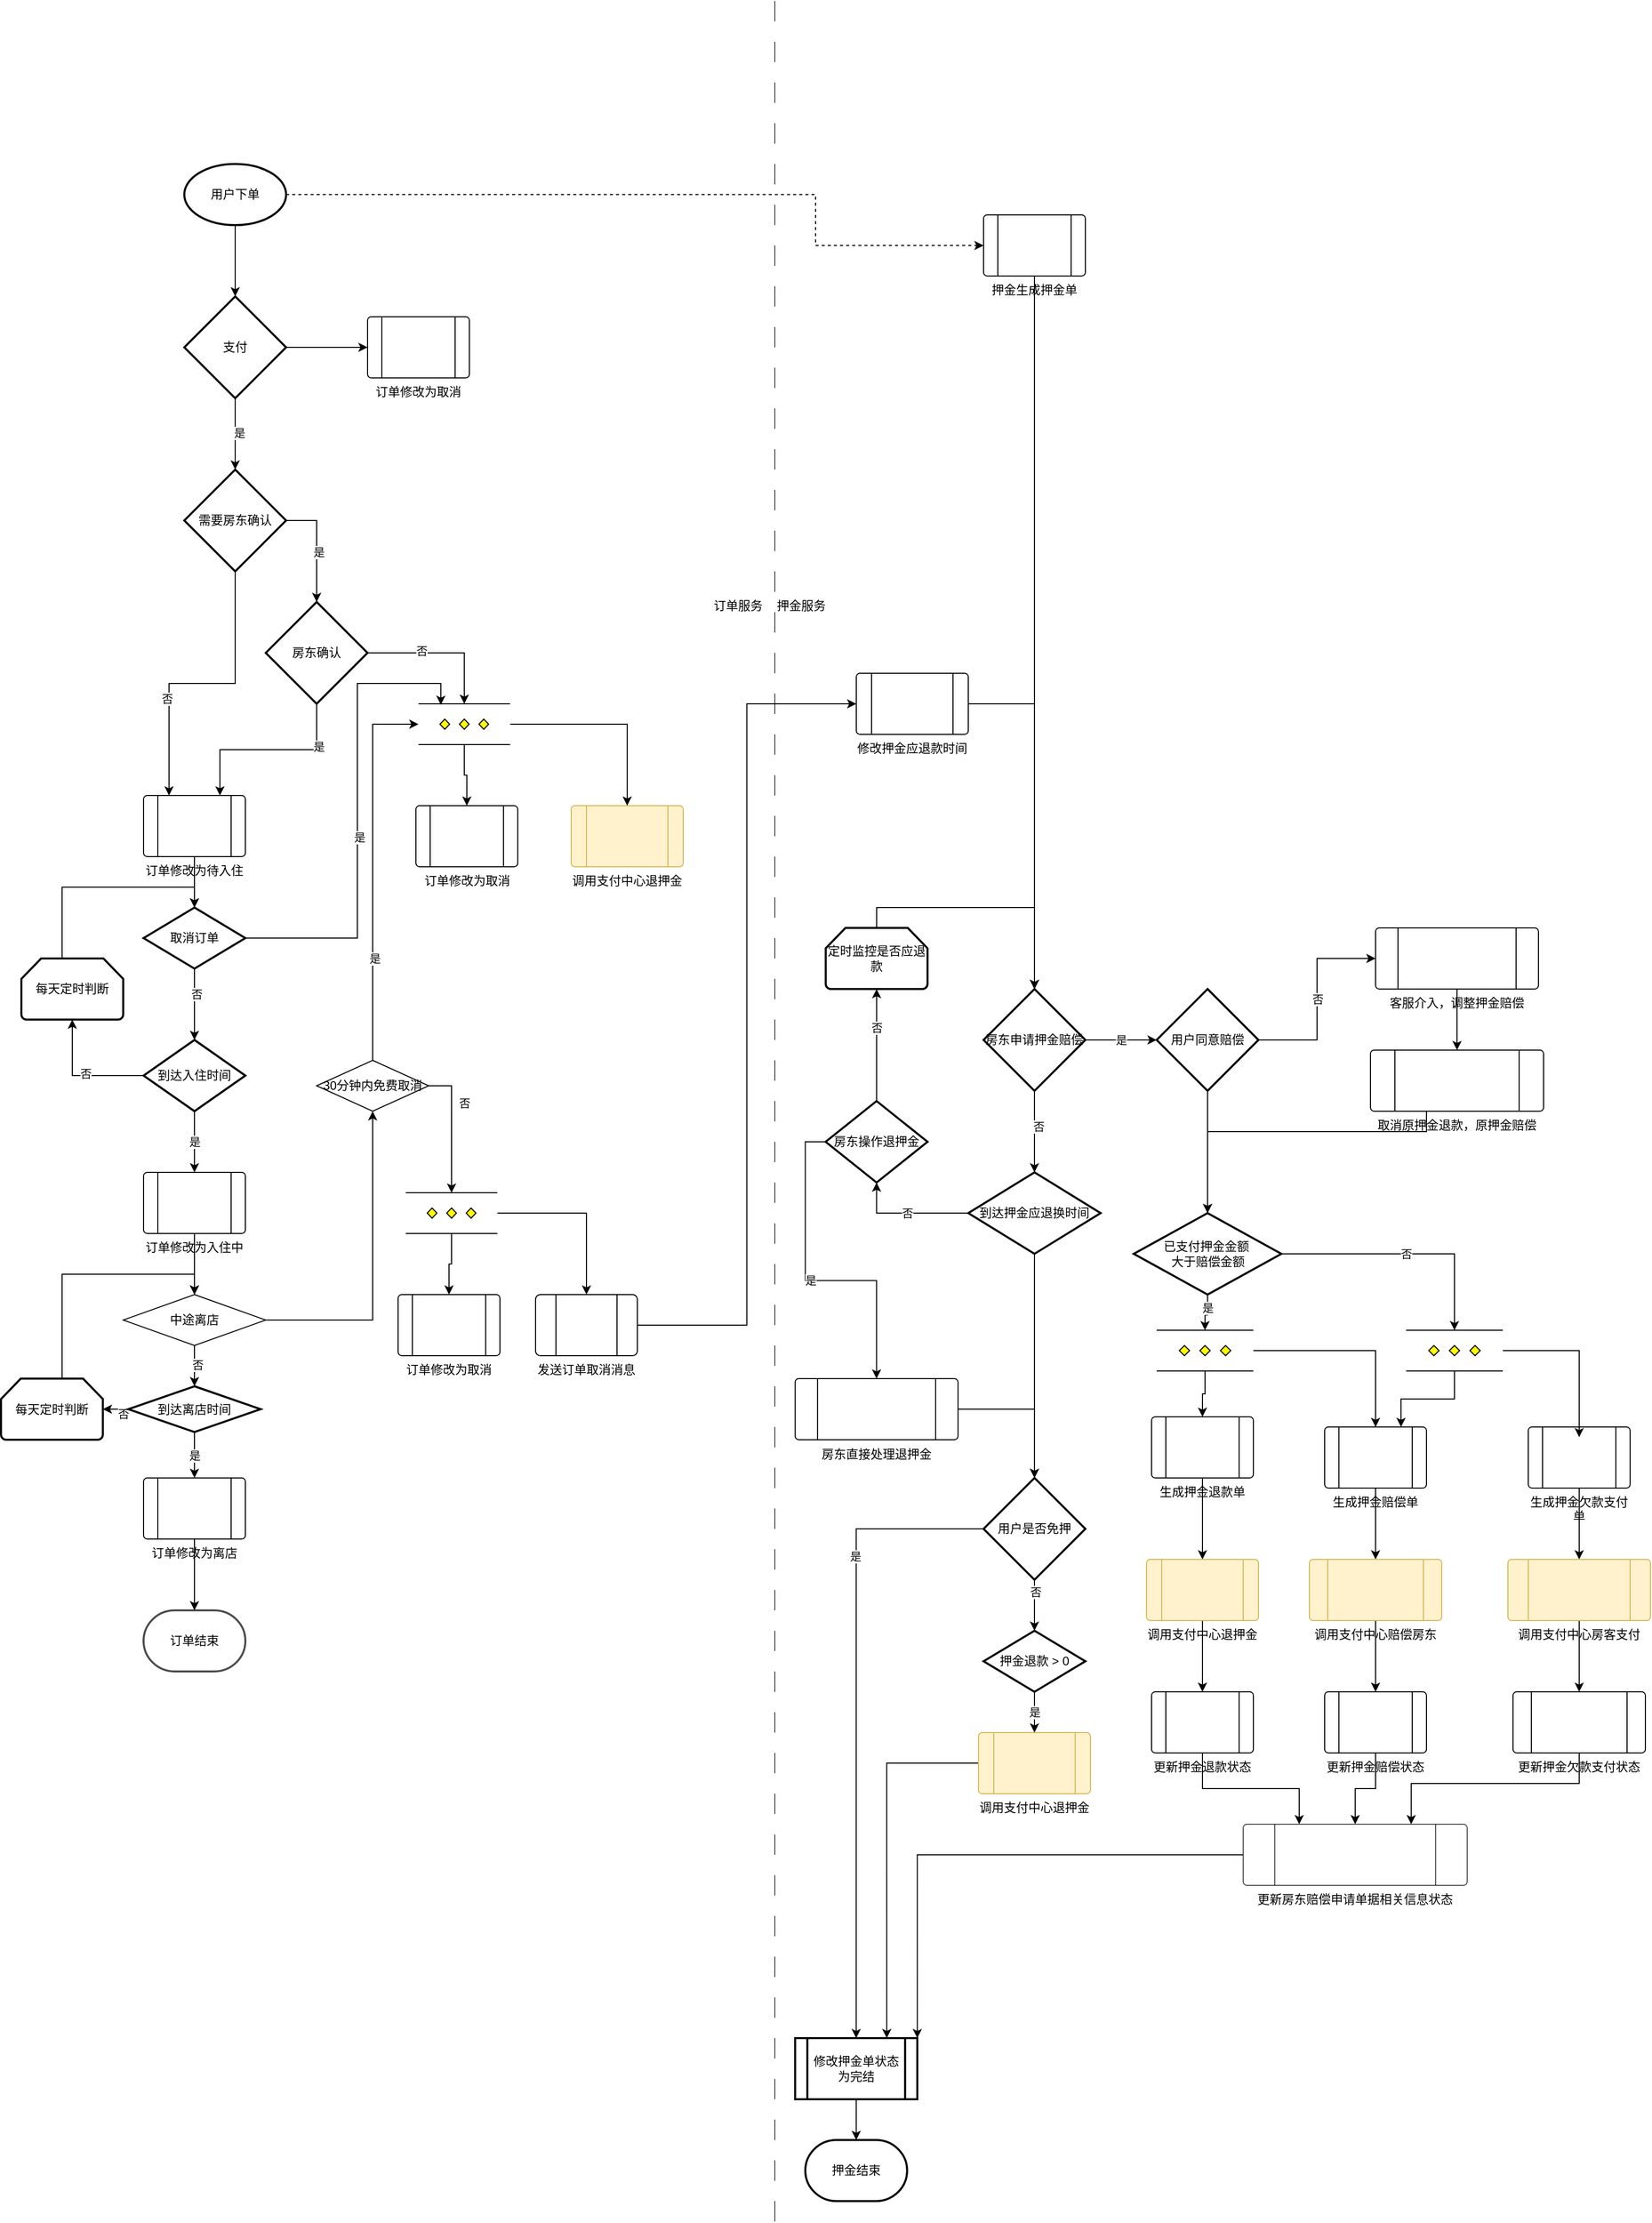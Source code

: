 <mxfile version="13.8.9-1" type="github">
  <diagram id="CqDLDWrJa-jndo9C78Bm" name="Page-1">
    <mxGraphModel dx="1577" dy="985" grid="1" gridSize="10" guides="1" tooltips="1" connect="1" arrows="1" fold="1" page="1" pageScale="1" pageWidth="4681" pageHeight="3300" math="0" shadow="0">
      <root>
        <mxCell id="0" />
        <mxCell id="1" parent="0" />
        <mxCell id="YZ6cj2licxc5QXh-B7IP-3" value="调用支付中心退押金" style="verticalLabelPosition=bottom;verticalAlign=top;html=1;shape=process;whiteSpace=wrap;rounded=1;size=0.14;arcSize=6;fillColor=#fff2cc;strokeColor=#d6b656;" parent="1" vertex="1">
          <mxGeometry x="1910" y="1260" width="110" height="60" as="geometry" />
        </mxCell>
        <mxCell id="YZ6cj2licxc5QXh-B7IP-10" style="edgeStyle=orthogonalEdgeStyle;rounded=0;orthogonalLoop=1;jettySize=auto;html=1;exitX=1;exitY=0.5;exitDx=0;exitDy=0;exitPerimeter=0;" parent="1" source="YZ6cj2licxc5QXh-B7IP-4" target="YZ6cj2licxc5QXh-B7IP-5" edge="1">
          <mxGeometry relative="1" as="geometry">
            <mxPoint x="1680" y="1040" as="targetPoint" />
            <Array as="points">
              <mxPoint x="1660" y="980" />
            </Array>
          </mxGeometry>
        </mxCell>
        <mxCell id="YZ6cj2licxc5QXh-B7IP-14" value="是" style="edgeLabel;html=1;align=center;verticalAlign=middle;resizable=0;points=[];" parent="YZ6cj2licxc5QXh-B7IP-10" vertex="1" connectable="0">
          <mxGeometry x="0.107" y="2" relative="1" as="geometry">
            <mxPoint as="offset" />
          </mxGeometry>
        </mxCell>
        <mxCell id="YZ6cj2licxc5QXh-B7IP-18" style="edgeStyle=orthogonalEdgeStyle;rounded=0;orthogonalLoop=1;jettySize=auto;html=1;entryX=0.25;entryY=0;entryDx=0;entryDy=0;" parent="1" source="YZ6cj2licxc5QXh-B7IP-4" target="YZ6cj2licxc5QXh-B7IP-26" edge="1">
          <mxGeometry relative="1" as="geometry">
            <mxPoint x="1500" y="1150" as="targetPoint" />
          </mxGeometry>
        </mxCell>
        <mxCell id="YZ6cj2licxc5QXh-B7IP-19" value="否" style="edgeLabel;html=1;align=center;verticalAlign=middle;resizable=0;points=[];" parent="YZ6cj2licxc5QXh-B7IP-18" vertex="1" connectable="0">
          <mxGeometry x="0.333" y="-2" relative="1" as="geometry">
            <mxPoint as="offset" />
          </mxGeometry>
        </mxCell>
        <mxCell id="YZ6cj2licxc5QXh-B7IP-4" value="需要房东确认" style="strokeWidth=2;html=1;shape=mxgraph.flowchart.decision;whiteSpace=wrap;" parent="1" vertex="1">
          <mxGeometry x="1530" y="930" width="100" height="100" as="geometry" />
        </mxCell>
        <mxCell id="YZ6cj2licxc5QXh-B7IP-30" style="edgeStyle=orthogonalEdgeStyle;rounded=0;orthogonalLoop=1;jettySize=auto;html=1;exitX=0.5;exitY=1;exitDx=0;exitDy=0;exitPerimeter=0;entryX=0.75;entryY=0;entryDx=0;entryDy=0;" parent="1" source="YZ6cj2licxc5QXh-B7IP-5" target="YZ6cj2licxc5QXh-B7IP-26" edge="1">
          <mxGeometry relative="1" as="geometry" />
        </mxCell>
        <mxCell id="YZ6cj2licxc5QXh-B7IP-31" value="是" style="edgeLabel;html=1;align=center;verticalAlign=middle;resizable=0;points=[];" parent="YZ6cj2licxc5QXh-B7IP-30" vertex="1" connectable="0">
          <mxGeometry x="-0.546" y="2" relative="1" as="geometry">
            <mxPoint as="offset" />
          </mxGeometry>
        </mxCell>
        <mxCell id="YZ6cj2licxc5QXh-B7IP-42" style="edgeStyle=orthogonalEdgeStyle;rounded=0;orthogonalLoop=1;jettySize=auto;html=1;entryX=0.5;entryY=0;entryDx=0;entryDy=0;entryPerimeter=0;" parent="1" source="YZ6cj2licxc5QXh-B7IP-5" target="YZ6cj2licxc5QXh-B7IP-34" edge="1">
          <mxGeometry relative="1" as="geometry" />
        </mxCell>
        <mxCell id="YZ6cj2licxc5QXh-B7IP-43" value="否" style="edgeLabel;html=1;align=center;verticalAlign=middle;resizable=0;points=[];" parent="YZ6cj2licxc5QXh-B7IP-42" vertex="1" connectable="0">
          <mxGeometry x="-0.272" y="2" relative="1" as="geometry">
            <mxPoint as="offset" />
          </mxGeometry>
        </mxCell>
        <mxCell id="YZ6cj2licxc5QXh-B7IP-5" value="房东确认" style="strokeWidth=2;html=1;shape=mxgraph.flowchart.decision;whiteSpace=wrap;" parent="1" vertex="1">
          <mxGeometry x="1610" y="1060" width="100" height="100" as="geometry" />
        </mxCell>
        <mxCell id="YZ6cj2licxc5QXh-B7IP-27" style="edgeStyle=orthogonalEdgeStyle;rounded=0;orthogonalLoop=1;jettySize=auto;html=1;exitX=0.5;exitY=1;exitDx=0;exitDy=0;exitPerimeter=0;entryX=0.5;entryY=0;entryDx=0;entryDy=0;entryPerimeter=0;" parent="1" source="YZ6cj2licxc5QXh-B7IP-6" target="YZ6cj2licxc5QXh-B7IP-25" edge="1">
          <mxGeometry relative="1" as="geometry" />
        </mxCell>
        <mxCell id="YZ6cj2licxc5QXh-B7IP-44" style="edgeStyle=orthogonalEdgeStyle;rounded=0;orthogonalLoop=1;jettySize=auto;html=1;entryX=0;entryY=0.5;entryDx=0;entryDy=0;dashed=1;" parent="1" source="YZ6cj2licxc5QXh-B7IP-6" target="YZ6cj2licxc5QXh-B7IP-7" edge="1">
          <mxGeometry relative="1" as="geometry">
            <Array as="points">
              <mxPoint x="2150" y="660" />
              <mxPoint x="2150" y="710" />
            </Array>
          </mxGeometry>
        </mxCell>
        <mxCell id="YZ6cj2licxc5QXh-B7IP-6" value="用户下单" style="strokeWidth=2;html=1;shape=mxgraph.flowchart.start_1;whiteSpace=wrap;" parent="1" vertex="1">
          <mxGeometry x="1530" y="630" width="100" height="60" as="geometry" />
        </mxCell>
        <mxCell id="YZ6cj2licxc5QXh-B7IP-106" style="edgeStyle=orthogonalEdgeStyle;rounded=0;orthogonalLoop=1;jettySize=auto;html=1;entryX=0.5;entryY=0;entryDx=0;entryDy=0;entryPerimeter=0;" parent="1" source="YZ6cj2licxc5QXh-B7IP-7" target="YZ6cj2licxc5QXh-B7IP-90" edge="1">
          <mxGeometry relative="1" as="geometry" />
        </mxCell>
        <mxCell id="YZ6cj2licxc5QXh-B7IP-7" value="押金生成押金单" style="verticalLabelPosition=bottom;verticalAlign=top;html=1;shape=process;whiteSpace=wrap;rounded=1;size=0.14;arcSize=6;" parent="1" vertex="1">
          <mxGeometry x="2315" y="680" width="100" height="60" as="geometry" />
        </mxCell>
        <mxCell id="YZ6cj2licxc5QXh-B7IP-12" value="订单修改为取消" style="verticalLabelPosition=bottom;verticalAlign=top;html=1;shape=process;whiteSpace=wrap;rounded=1;size=0.14;arcSize=6;" parent="1" vertex="1">
          <mxGeometry x="1757.5" y="1260" width="100" height="60" as="geometry" />
        </mxCell>
        <mxCell id="YZ6cj2licxc5QXh-B7IP-28" style="edgeStyle=orthogonalEdgeStyle;rounded=0;orthogonalLoop=1;jettySize=auto;html=1;exitX=0.5;exitY=1;exitDx=0;exitDy=0;exitPerimeter=0;entryX=0.5;entryY=0;entryDx=0;entryDy=0;entryPerimeter=0;" parent="1" source="YZ6cj2licxc5QXh-B7IP-25" target="YZ6cj2licxc5QXh-B7IP-4" edge="1">
          <mxGeometry relative="1" as="geometry" />
        </mxCell>
        <mxCell id="YZ6cj2licxc5QXh-B7IP-32" value="是" style="edgeLabel;html=1;align=center;verticalAlign=middle;resizable=0;points=[];" parent="YZ6cj2licxc5QXh-B7IP-28" vertex="1" connectable="0">
          <mxGeometry x="-0.029" y="4" relative="1" as="geometry">
            <mxPoint as="offset" />
          </mxGeometry>
        </mxCell>
        <mxCell id="YZ6cj2licxc5QXh-B7IP-41" style="edgeStyle=orthogonalEdgeStyle;rounded=0;orthogonalLoop=1;jettySize=auto;html=1;entryX=0;entryY=0.5;entryDx=0;entryDy=0;" parent="1" source="YZ6cj2licxc5QXh-B7IP-25" target="YZ6cj2licxc5QXh-B7IP-40" edge="1">
          <mxGeometry relative="1" as="geometry" />
        </mxCell>
        <mxCell id="YZ6cj2licxc5QXh-B7IP-25" value="支付" style="strokeWidth=2;html=1;shape=mxgraph.flowchart.decision;whiteSpace=wrap;" parent="1" vertex="1">
          <mxGeometry x="1530" y="760" width="100" height="100" as="geometry" />
        </mxCell>
        <mxCell id="YZ6cj2licxc5QXh-B7IP-66" style="edgeStyle=orthogonalEdgeStyle;rounded=0;orthogonalLoop=1;jettySize=auto;html=1;entryX=0.5;entryY=0;entryDx=0;entryDy=0;entryPerimeter=0;" parent="1" source="YZ6cj2licxc5QXh-B7IP-26" target="YZ6cj2licxc5QXh-B7IP-38" edge="1">
          <mxGeometry relative="1" as="geometry" />
        </mxCell>
        <mxCell id="YZ6cj2licxc5QXh-B7IP-26" value="订单修改为待入住" style="verticalLabelPosition=bottom;verticalAlign=top;html=1;shape=process;whiteSpace=wrap;rounded=1;size=0.14;arcSize=6;" parent="1" vertex="1">
          <mxGeometry x="1490" y="1250" width="100" height="60" as="geometry" />
        </mxCell>
        <mxCell id="YZ6cj2licxc5QXh-B7IP-46" style="edgeStyle=orthogonalEdgeStyle;rounded=0;orthogonalLoop=1;jettySize=auto;html=1;entryX=0.5;entryY=0;entryDx=0;entryDy=0;" parent="1" source="YZ6cj2licxc5QXh-B7IP-34" target="YZ6cj2licxc5QXh-B7IP-12" edge="1">
          <mxGeometry relative="1" as="geometry">
            <mxPoint x="1807.5" y="1250" as="targetPoint" />
          </mxGeometry>
        </mxCell>
        <mxCell id="YZ6cj2licxc5QXh-B7IP-47" style="edgeStyle=orthogonalEdgeStyle;rounded=0;orthogonalLoop=1;jettySize=auto;html=1;" parent="1" source="YZ6cj2licxc5QXh-B7IP-34" target="YZ6cj2licxc5QXh-B7IP-3" edge="1">
          <mxGeometry relative="1" as="geometry" />
        </mxCell>
        <mxCell id="YZ6cj2licxc5QXh-B7IP-34" value="" style="verticalLabelPosition=bottom;verticalAlign=top;html=1;shape=mxgraph.flowchart.parallel_mode;pointerEvents=1" parent="1" vertex="1">
          <mxGeometry x="1760" y="1160" width="90" height="40" as="geometry" />
        </mxCell>
        <mxCell id="YZ6cj2licxc5QXh-B7IP-67" style="edgeStyle=orthogonalEdgeStyle;rounded=0;orthogonalLoop=1;jettySize=auto;html=1;exitX=0.5;exitY=1;exitDx=0;exitDy=0;exitPerimeter=0;entryX=0.5;entryY=0;entryDx=0;entryDy=0;entryPerimeter=0;" parent="1" source="YZ6cj2licxc5QXh-B7IP-38" target="YZ6cj2licxc5QXh-B7IP-63" edge="1">
          <mxGeometry relative="1" as="geometry" />
        </mxCell>
        <mxCell id="YZ6cj2licxc5QXh-B7IP-68" value="否" style="edgeLabel;html=1;align=center;verticalAlign=middle;resizable=0;points=[];" parent="YZ6cj2licxc5QXh-B7IP-67" vertex="1" connectable="0">
          <mxGeometry x="-0.286" y="2" relative="1" as="geometry">
            <mxPoint as="offset" />
          </mxGeometry>
        </mxCell>
        <mxCell id="YZ6cj2licxc5QXh-B7IP-80" style="edgeStyle=orthogonalEdgeStyle;rounded=0;orthogonalLoop=1;jettySize=auto;html=1;exitX=1;exitY=0.5;exitDx=0;exitDy=0;exitPerimeter=0;entryX=0.244;entryY=0.025;entryDx=0;entryDy=0;entryPerimeter=0;" parent="1" source="YZ6cj2licxc5QXh-B7IP-38" target="YZ6cj2licxc5QXh-B7IP-34" edge="1">
          <mxGeometry relative="1" as="geometry">
            <Array as="points">
              <mxPoint x="1700" y="1390" />
              <mxPoint x="1700" y="1140" />
              <mxPoint x="1782" y="1140" />
            </Array>
          </mxGeometry>
        </mxCell>
        <mxCell id="YZ6cj2licxc5QXh-B7IP-81" value="是" style="edgeLabel;html=1;align=center;verticalAlign=middle;resizable=0;points=[];" parent="YZ6cj2licxc5QXh-B7IP-80" vertex="1" connectable="0">
          <mxGeometry x="-0.095" y="-2" relative="1" as="geometry">
            <mxPoint as="offset" />
          </mxGeometry>
        </mxCell>
        <mxCell id="YZ6cj2licxc5QXh-B7IP-38" value="取消订单" style="strokeWidth=2;html=1;shape=mxgraph.flowchart.decision;whiteSpace=wrap;" parent="1" vertex="1">
          <mxGeometry x="1490" y="1360" width="100" height="60" as="geometry" />
        </mxCell>
        <mxCell id="YZ6cj2licxc5QXh-B7IP-40" value="订单修改为取消" style="verticalLabelPosition=bottom;verticalAlign=top;html=1;shape=process;whiteSpace=wrap;rounded=1;size=0.14;arcSize=6;" parent="1" vertex="1">
          <mxGeometry x="1710" y="780" width="100" height="60" as="geometry" />
        </mxCell>
        <mxCell id="IQoeNceA4I0Qv3CxPhP2-16" style="edgeStyle=orthogonalEdgeStyle;rounded=0;orthogonalLoop=1;jettySize=auto;html=1;entryX=0.75;entryY=0;entryDx=0;entryDy=0;" parent="1" source="YZ6cj2licxc5QXh-B7IP-51" target="IQoeNceA4I0Qv3CxPhP2-12" edge="1">
          <mxGeometry relative="1" as="geometry" />
        </mxCell>
        <mxCell id="YZ6cj2licxc5QXh-B7IP-51" value="调用支付中心退押金" style="verticalLabelPosition=bottom;verticalAlign=top;html=1;shape=process;whiteSpace=wrap;rounded=1;size=0.14;arcSize=6;fillColor=#fff2cc;strokeColor=#d6b656;" parent="1" vertex="1">
          <mxGeometry x="2310" y="2170" width="110" height="60" as="geometry" />
        </mxCell>
        <mxCell id="YZ6cj2licxc5QXh-B7IP-52" value="订单修改为取消" style="verticalLabelPosition=bottom;verticalAlign=top;html=1;shape=process;whiteSpace=wrap;rounded=1;size=0.14;arcSize=6;" parent="1" vertex="1">
          <mxGeometry x="1740" y="1740" width="100" height="60" as="geometry" />
        </mxCell>
        <mxCell id="YZ6cj2licxc5QXh-B7IP-53" style="edgeStyle=orthogonalEdgeStyle;rounded=0;orthogonalLoop=1;jettySize=auto;html=1;entryX=0.5;entryY=0;entryDx=0;entryDy=0;" parent="1" source="YZ6cj2licxc5QXh-B7IP-55" target="YZ6cj2licxc5QXh-B7IP-52" edge="1">
          <mxGeometry relative="1" as="geometry">
            <mxPoint x="1795" y="1730" as="targetPoint" />
          </mxGeometry>
        </mxCell>
        <mxCell id="YZ6cj2licxc5QXh-B7IP-105" style="edgeStyle=orthogonalEdgeStyle;rounded=0;orthogonalLoop=1;jettySize=auto;html=1;" parent="1" source="YZ6cj2licxc5QXh-B7IP-55" target="YZ6cj2licxc5QXh-B7IP-56" edge="1">
          <mxGeometry relative="1" as="geometry" />
        </mxCell>
        <mxCell id="YZ6cj2licxc5QXh-B7IP-55" value="" style="verticalLabelPosition=bottom;verticalAlign=top;html=1;shape=mxgraph.flowchart.parallel_mode;pointerEvents=1" parent="1" vertex="1">
          <mxGeometry x="1747.5" y="1640" width="90" height="40" as="geometry" />
        </mxCell>
        <mxCell id="IQoeNceA4I0Qv3CxPhP2-4" style="edgeStyle=orthogonalEdgeStyle;rounded=0;orthogonalLoop=1;jettySize=auto;html=1;entryX=0;entryY=0.5;entryDx=0;entryDy=0;" parent="1" source="YZ6cj2licxc5QXh-B7IP-56" target="IQoeNceA4I0Qv3CxPhP2-2" edge="1">
          <mxGeometry relative="1" as="geometry" />
        </mxCell>
        <mxCell id="YZ6cj2licxc5QXh-B7IP-56" value="发送订单取消消息" style="verticalLabelPosition=bottom;verticalAlign=top;html=1;shape=process;whiteSpace=wrap;rounded=1;size=0.2;arcSize=8;" parent="1" vertex="1">
          <mxGeometry x="1875" y="1740" width="100" height="60" as="geometry" />
        </mxCell>
        <mxCell id="YZ6cj2licxc5QXh-B7IP-77" style="edgeStyle=orthogonalEdgeStyle;rounded=0;orthogonalLoop=1;jettySize=auto;html=1;entryX=0.5;entryY=0;entryDx=0;entryDy=0;" parent="1" source="YZ6cj2licxc5QXh-B7IP-58" target="YZ6cj2licxc5QXh-B7IP-62" edge="1">
          <mxGeometry relative="1" as="geometry" />
        </mxCell>
        <mxCell id="YZ6cj2licxc5QXh-B7IP-58" value="订单修改为入住中" style="verticalLabelPosition=bottom;verticalAlign=top;html=1;shape=process;whiteSpace=wrap;rounded=1;size=0.14;arcSize=6;" parent="1" vertex="1">
          <mxGeometry x="1490" y="1620" width="100" height="60" as="geometry" />
        </mxCell>
        <mxCell id="YZ6cj2licxc5QXh-B7IP-85" style="edgeStyle=orthogonalEdgeStyle;rounded=0;orthogonalLoop=1;jettySize=auto;html=1;entryX=0.5;entryY=0;entryDx=0;entryDy=0;entryPerimeter=0;" parent="1" source="YZ6cj2licxc5QXh-B7IP-62" target="YZ6cj2licxc5QXh-B7IP-79" edge="1">
          <mxGeometry relative="1" as="geometry" />
        </mxCell>
        <mxCell id="YZ6cj2licxc5QXh-B7IP-86" value="否" style="edgeLabel;html=1;align=center;verticalAlign=middle;resizable=0;points=[];" parent="YZ6cj2licxc5QXh-B7IP-85" vertex="1" connectable="0">
          <mxGeometry x="-0.067" y="3" relative="1" as="geometry">
            <mxPoint as="offset" />
          </mxGeometry>
        </mxCell>
        <mxCell id="Ndkv5XKB-rQeIS26Dphu-8" style="edgeStyle=orthogonalEdgeStyle;rounded=0;orthogonalLoop=1;jettySize=auto;html=1;entryX=0.5;entryY=1;entryDx=0;entryDy=0;" edge="1" parent="1" source="YZ6cj2licxc5QXh-B7IP-62" target="Ndkv5XKB-rQeIS26Dphu-1">
          <mxGeometry relative="1" as="geometry" />
        </mxCell>
        <mxCell id="YZ6cj2licxc5QXh-B7IP-62" value="中途离店" style="rhombus;whiteSpace=wrap;html=1;" parent="1" vertex="1">
          <mxGeometry x="1470" y="1740" width="140" height="50" as="geometry" />
        </mxCell>
        <mxCell id="YZ6cj2licxc5QXh-B7IP-69" value="是" style="edgeStyle=orthogonalEdgeStyle;rounded=0;orthogonalLoop=1;jettySize=auto;html=1;entryX=0.5;entryY=0;entryDx=0;entryDy=0;" parent="1" source="YZ6cj2licxc5QXh-B7IP-63" target="YZ6cj2licxc5QXh-B7IP-58" edge="1">
          <mxGeometry relative="1" as="geometry" />
        </mxCell>
        <mxCell id="YZ6cj2licxc5QXh-B7IP-73" style="edgeStyle=orthogonalEdgeStyle;rounded=0;orthogonalLoop=1;jettySize=auto;html=1;entryX=0.5;entryY=1;entryDx=0;entryDy=0;entryPerimeter=0;" parent="1" source="YZ6cj2licxc5QXh-B7IP-63" target="YZ6cj2licxc5QXh-B7IP-72" edge="1">
          <mxGeometry relative="1" as="geometry" />
        </mxCell>
        <mxCell id="YZ6cj2licxc5QXh-B7IP-115" value="否" style="edgeLabel;html=1;align=center;verticalAlign=middle;resizable=0;points=[];" parent="YZ6cj2licxc5QXh-B7IP-73" vertex="1" connectable="0">
          <mxGeometry x="-0.067" y="-2" relative="1" as="geometry">
            <mxPoint x="1" as="offset" />
          </mxGeometry>
        </mxCell>
        <mxCell id="YZ6cj2licxc5QXh-B7IP-63" value="到达入住时间" style="strokeWidth=2;html=1;shape=mxgraph.flowchart.decision;whiteSpace=wrap;" parent="1" vertex="1">
          <mxGeometry x="1490" y="1490" width="100" height="70" as="geometry" />
        </mxCell>
        <mxCell id="IQoeNceA4I0Qv3CxPhP2-74" style="edgeStyle=orthogonalEdgeStyle;rounded=0;orthogonalLoop=1;jettySize=auto;html=1;entryX=0.5;entryY=0;entryDx=0;entryDy=0;entryPerimeter=0;" parent="1" source="YZ6cj2licxc5QXh-B7IP-65" target="IQoeNceA4I0Qv3CxPhP2-75" edge="1">
          <mxGeometry relative="1" as="geometry">
            <mxPoint x="1540" y="2040" as="targetPoint" />
          </mxGeometry>
        </mxCell>
        <mxCell id="YZ6cj2licxc5QXh-B7IP-65" value="订单修改为离店" style="verticalLabelPosition=bottom;verticalAlign=top;html=1;shape=process;whiteSpace=wrap;rounded=1;size=0.14;arcSize=6;" parent="1" vertex="1">
          <mxGeometry x="1490" y="1920" width="100" height="60" as="geometry" />
        </mxCell>
        <mxCell id="YZ6cj2licxc5QXh-B7IP-74" style="edgeStyle=orthogonalEdgeStyle;rounded=0;orthogonalLoop=1;jettySize=auto;html=1;entryX=0.5;entryY=0;entryDx=0;entryDy=0;entryPerimeter=0;" parent="1" source="YZ6cj2licxc5QXh-B7IP-72" target="YZ6cj2licxc5QXh-B7IP-38" edge="1">
          <mxGeometry relative="1" as="geometry">
            <Array as="points">
              <mxPoint x="1410" y="1340" />
              <mxPoint x="1540" y="1340" />
            </Array>
          </mxGeometry>
        </mxCell>
        <mxCell id="YZ6cj2licxc5QXh-B7IP-72" value="每天定时判断" style="strokeWidth=2;html=1;shape=mxgraph.flowchart.loop_limit;whiteSpace=wrap;" parent="1" vertex="1">
          <mxGeometry x="1370" y="1410" width="100" height="60" as="geometry" />
        </mxCell>
        <mxCell id="YZ6cj2licxc5QXh-B7IP-83" style="edgeStyle=orthogonalEdgeStyle;rounded=0;orthogonalLoop=1;jettySize=auto;html=1;entryX=1;entryY=0.5;entryDx=0;entryDy=0;entryPerimeter=0;" parent="1" source="YZ6cj2licxc5QXh-B7IP-79" target="YZ6cj2licxc5QXh-B7IP-82" edge="1">
          <mxGeometry relative="1" as="geometry" />
        </mxCell>
        <mxCell id="YZ6cj2licxc5QXh-B7IP-88" value="否" style="edgeLabel;html=1;align=center;verticalAlign=middle;resizable=0;points=[];" parent="YZ6cj2licxc5QXh-B7IP-83" vertex="1" connectable="0">
          <mxGeometry x="0.28" y="4" relative="1" as="geometry">
            <mxPoint as="offset" />
          </mxGeometry>
        </mxCell>
        <mxCell id="YZ6cj2licxc5QXh-B7IP-87" value="是" style="edgeStyle=orthogonalEdgeStyle;rounded=0;orthogonalLoop=1;jettySize=auto;html=1;exitX=0.5;exitY=1;exitDx=0;exitDy=0;exitPerimeter=0;entryX=0.5;entryY=0;entryDx=0;entryDy=0;" parent="1" source="YZ6cj2licxc5QXh-B7IP-79" target="YZ6cj2licxc5QXh-B7IP-65" edge="1">
          <mxGeometry relative="1" as="geometry" />
        </mxCell>
        <mxCell id="YZ6cj2licxc5QXh-B7IP-79" value="到达离店时间" style="strokeWidth=2;html=1;shape=mxgraph.flowchart.decision;whiteSpace=wrap;" parent="1" vertex="1">
          <mxGeometry x="1475" y="1830" width="130" height="45" as="geometry" />
        </mxCell>
        <mxCell id="YZ6cj2licxc5QXh-B7IP-84" style="edgeStyle=orthogonalEdgeStyle;rounded=0;orthogonalLoop=1;jettySize=auto;html=1;entryX=0.5;entryY=0;entryDx=0;entryDy=0;" parent="1" source="YZ6cj2licxc5QXh-B7IP-82" target="YZ6cj2licxc5QXh-B7IP-62" edge="1">
          <mxGeometry relative="1" as="geometry">
            <mxPoint x="1390" y="1700" as="targetPoint" />
            <Array as="points">
              <mxPoint x="1410" y="1720" />
              <mxPoint x="1540" y="1720" />
            </Array>
          </mxGeometry>
        </mxCell>
        <mxCell id="YZ6cj2licxc5QXh-B7IP-82" value="每天定时判断" style="strokeWidth=2;html=1;shape=mxgraph.flowchart.loop_limit;whiteSpace=wrap;" parent="1" vertex="1">
          <mxGeometry x="1350" y="1822.5" width="100" height="60" as="geometry" />
        </mxCell>
        <mxCell id="YZ6cj2licxc5QXh-B7IP-116" style="edgeStyle=orthogonalEdgeStyle;rounded=0;orthogonalLoop=1;jettySize=auto;html=1;exitX=0.5;exitY=0;exitDx=0;exitDy=0;exitPerimeter=0;entryX=0.5;entryY=0;entryDx=0;entryDy=0;entryPerimeter=0;" parent="1" source="YZ6cj2licxc5QXh-B7IP-89" target="YZ6cj2licxc5QXh-B7IP-90" edge="1">
          <mxGeometry relative="1" as="geometry" />
        </mxCell>
        <mxCell id="YZ6cj2licxc5QXh-B7IP-89" value="定时监控是否应退款" style="strokeWidth=2;html=1;shape=mxgraph.flowchart.loop_limit;whiteSpace=wrap;" parent="1" vertex="1">
          <mxGeometry x="2159.97" y="1380" width="100" height="60" as="geometry" />
        </mxCell>
        <mxCell id="YZ6cj2licxc5QXh-B7IP-96" style="edgeStyle=orthogonalEdgeStyle;rounded=0;orthogonalLoop=1;jettySize=auto;html=1;entryX=0.5;entryY=0;entryDx=0;entryDy=0;entryPerimeter=0;" parent="1" source="YZ6cj2licxc5QXh-B7IP-90" target="YZ6cj2licxc5QXh-B7IP-92" edge="1">
          <mxGeometry relative="1" as="geometry" />
        </mxCell>
        <mxCell id="YZ6cj2licxc5QXh-B7IP-97" value="否" style="edgeLabel;html=1;align=center;verticalAlign=middle;resizable=0;points=[];" parent="YZ6cj2licxc5QXh-B7IP-96" vertex="1" connectable="0">
          <mxGeometry x="-0.125" y="4" relative="1" as="geometry">
            <mxPoint as="offset" />
          </mxGeometry>
        </mxCell>
        <mxCell id="YZ6cj2licxc5QXh-B7IP-98" value="是" style="edgeStyle=orthogonalEdgeStyle;rounded=0;orthogonalLoop=1;jettySize=auto;html=1;entryX=0;entryY=0.5;entryDx=0;entryDy=0;entryPerimeter=0;" parent="1" source="YZ6cj2licxc5QXh-B7IP-90" target="YZ6cj2licxc5QXh-B7IP-91" edge="1">
          <mxGeometry relative="1" as="geometry" />
        </mxCell>
        <mxCell id="YZ6cj2licxc5QXh-B7IP-90" value="房东申请押金赔偿" style="strokeWidth=2;html=1;shape=mxgraph.flowchart.decision;whiteSpace=wrap;" parent="1" vertex="1">
          <mxGeometry x="2315" y="1440" width="100" height="100" as="geometry" />
        </mxCell>
        <mxCell id="YZ6cj2licxc5QXh-B7IP-103" value="否" style="edgeStyle=orthogonalEdgeStyle;rounded=0;orthogonalLoop=1;jettySize=auto;html=1;entryX=0;entryY=0.5;entryDx=0;entryDy=0;" parent="1" source="YZ6cj2licxc5QXh-B7IP-91" target="IQoeNceA4I0Qv3CxPhP2-7" edge="1">
          <mxGeometry relative="1" as="geometry">
            <mxPoint x="2665.0" y="1490" as="targetPoint" />
          </mxGeometry>
        </mxCell>
        <mxCell id="IQoeNceA4I0Qv3CxPhP2-17" style="edgeStyle=orthogonalEdgeStyle;rounded=0;orthogonalLoop=1;jettySize=auto;html=1;entryX=0.5;entryY=0;entryDx=0;entryDy=0;entryPerimeter=0;" parent="1" source="YZ6cj2licxc5QXh-B7IP-91" target="IQoeNceA4I0Qv3CxPhP2-30" edge="1">
          <mxGeometry relative="1" as="geometry" />
        </mxCell>
        <mxCell id="YZ6cj2licxc5QXh-B7IP-91" value="用户同意赔偿" style="strokeWidth=2;html=1;shape=mxgraph.flowchart.decision;whiteSpace=wrap;" parent="1" vertex="1">
          <mxGeometry x="2485" y="1440" width="100" height="100" as="geometry" />
        </mxCell>
        <mxCell id="Ndkv5XKB-rQeIS26Dphu-16" style="edgeStyle=orthogonalEdgeStyle;rounded=0;orthogonalLoop=1;jettySize=auto;html=1;" edge="1" parent="1" source="YZ6cj2licxc5QXh-B7IP-92" target="YZ6cj2licxc5QXh-B7IP-111">
          <mxGeometry relative="1" as="geometry" />
        </mxCell>
        <mxCell id="Ndkv5XKB-rQeIS26Dphu-18" value="否" style="edgeStyle=orthogonalEdgeStyle;rounded=0;orthogonalLoop=1;jettySize=auto;html=1;entryX=0.5;entryY=1;entryDx=0;entryDy=0;entryPerimeter=0;" edge="1" parent="1" source="YZ6cj2licxc5QXh-B7IP-92" target="Ndkv5XKB-rQeIS26Dphu-11">
          <mxGeometry relative="1" as="geometry" />
        </mxCell>
        <mxCell id="YZ6cj2licxc5QXh-B7IP-92" value="到达押金应退换时间" style="strokeWidth=2;html=1;shape=mxgraph.flowchart.decision;whiteSpace=wrap;" parent="1" vertex="1">
          <mxGeometry x="2300" y="1620" width="130" height="80" as="geometry" />
        </mxCell>
        <mxCell id="YZ6cj2licxc5QXh-B7IP-108" value="押金结束" style="strokeWidth=2;html=1;shape=mxgraph.flowchart.terminator;whiteSpace=wrap;" parent="1" vertex="1">
          <mxGeometry x="2139.93" y="2570" width="100" height="60" as="geometry" />
        </mxCell>
        <mxCell id="YZ6cj2licxc5QXh-B7IP-112" style="edgeStyle=orthogonalEdgeStyle;rounded=0;orthogonalLoop=1;jettySize=auto;html=1;exitX=0.5;exitY=1;exitDx=0;exitDy=0;exitPerimeter=0;entryX=0.5;entryY=0;entryDx=0;entryDy=0;entryPerimeter=0;" parent="1" source="YZ6cj2licxc5QXh-B7IP-111" target="IQoeNceA4I0Qv3CxPhP2-8" edge="1">
          <mxGeometry relative="1" as="geometry" />
        </mxCell>
        <mxCell id="YZ6cj2licxc5QXh-B7IP-114" value="否" style="edgeLabel;html=1;align=center;verticalAlign=middle;resizable=0;points=[];" parent="YZ6cj2licxc5QXh-B7IP-112" vertex="1" connectable="0">
          <mxGeometry x="-0.528" y="1" relative="1" as="geometry">
            <mxPoint as="offset" />
          </mxGeometry>
        </mxCell>
        <mxCell id="IQoeNceA4I0Qv3CxPhP2-13" value="" style="edgeStyle=orthogonalEdgeStyle;rounded=0;orthogonalLoop=1;jettySize=auto;html=1;" parent="1" source="YZ6cj2licxc5QXh-B7IP-111" target="IQoeNceA4I0Qv3CxPhP2-12" edge="1">
          <mxGeometry relative="1" as="geometry" />
        </mxCell>
        <mxCell id="IQoeNceA4I0Qv3CxPhP2-14" value="是" style="edgeLabel;html=1;align=center;verticalAlign=middle;resizable=0;points=[];" parent="IQoeNceA4I0Qv3CxPhP2-13" vertex="1" connectable="0">
          <mxGeometry x="-0.515" y="-1" relative="1" as="geometry">
            <mxPoint as="offset" />
          </mxGeometry>
        </mxCell>
        <mxCell id="YZ6cj2licxc5QXh-B7IP-111" value="用户是否免押" style="strokeWidth=2;html=1;shape=mxgraph.flowchart.decision;whiteSpace=wrap;" parent="1" vertex="1">
          <mxGeometry x="2315" y="1920" width="100" height="100" as="geometry" />
        </mxCell>
        <mxCell id="IQoeNceA4I0Qv3CxPhP2-5" style="edgeStyle=orthogonalEdgeStyle;rounded=0;orthogonalLoop=1;jettySize=auto;html=1;entryX=0.5;entryY=0;entryDx=0;entryDy=0;entryPerimeter=0;" parent="1" source="IQoeNceA4I0Qv3CxPhP2-2" target="YZ6cj2licxc5QXh-B7IP-90" edge="1">
          <mxGeometry relative="1" as="geometry" />
        </mxCell>
        <mxCell id="IQoeNceA4I0Qv3CxPhP2-2" value="修改押金应退款时间" style="verticalLabelPosition=bottom;verticalAlign=top;html=1;shape=process;whiteSpace=wrap;rounded=1;size=0.14;arcSize=6;" parent="1" vertex="1">
          <mxGeometry x="2190" y="1130" width="110" height="60" as="geometry" />
        </mxCell>
        <mxCell id="IQoeNceA4I0Qv3CxPhP2-32" style="edgeStyle=orthogonalEdgeStyle;rounded=0;orthogonalLoop=1;jettySize=auto;html=1;entryX=0.5;entryY=0;entryDx=0;entryDy=0;entryPerimeter=0;" parent="1" source="IQoeNceA4I0Qv3CxPhP2-6" target="IQoeNceA4I0Qv3CxPhP2-30" edge="1">
          <mxGeometry relative="1" as="geometry">
            <Array as="points">
              <mxPoint x="2750" y="1580" />
              <mxPoint x="2535" y="1580" />
            </Array>
          </mxGeometry>
        </mxCell>
        <mxCell id="IQoeNceA4I0Qv3CxPhP2-6" value="取消原押金退款，原押金赔偿" style="verticalLabelPosition=bottom;verticalAlign=top;html=1;shape=process;whiteSpace=wrap;rounded=1;size=0.14;arcSize=6;" parent="1" vertex="1">
          <mxGeometry x="2695" y="1500" width="170" height="60" as="geometry" />
        </mxCell>
        <mxCell id="IQoeNceA4I0Qv3CxPhP2-31" style="edgeStyle=orthogonalEdgeStyle;rounded=0;orthogonalLoop=1;jettySize=auto;html=1;exitX=0.5;exitY=1;exitDx=0;exitDy=0;" parent="1" source="IQoeNceA4I0Qv3CxPhP2-7" target="IQoeNceA4I0Qv3CxPhP2-6" edge="1">
          <mxGeometry relative="1" as="geometry" />
        </mxCell>
        <mxCell id="IQoeNceA4I0Qv3CxPhP2-7" value="客服介入，调整押金赔偿" style="verticalLabelPosition=bottom;verticalAlign=top;html=1;shape=process;whiteSpace=wrap;rounded=1;size=0.14;arcSize=6;" parent="1" vertex="1">
          <mxGeometry x="2700" y="1380" width="160" height="60" as="geometry" />
        </mxCell>
        <mxCell id="IQoeNceA4I0Qv3CxPhP2-9" value="是" style="edgeStyle=orthogonalEdgeStyle;rounded=0;orthogonalLoop=1;jettySize=auto;html=1;exitX=0.5;exitY=1;exitDx=0;exitDy=0;exitPerimeter=0;entryX=0.5;entryY=0;entryDx=0;entryDy=0;" parent="1" source="IQoeNceA4I0Qv3CxPhP2-8" target="YZ6cj2licxc5QXh-B7IP-51" edge="1">
          <mxGeometry relative="1" as="geometry" />
        </mxCell>
        <mxCell id="IQoeNceA4I0Qv3CxPhP2-8" value="押金退款 &amp;gt; 0" style="strokeWidth=2;html=1;shape=mxgraph.flowchart.decision;whiteSpace=wrap;" parent="1" vertex="1">
          <mxGeometry x="2315" y="2070" width="100" height="60" as="geometry" />
        </mxCell>
        <mxCell id="IQoeNceA4I0Qv3CxPhP2-41" style="edgeStyle=orthogonalEdgeStyle;rounded=0;orthogonalLoop=1;jettySize=auto;html=1;entryX=0.5;entryY=0;entryDx=0;entryDy=0;" parent="1" source="IQoeNceA4I0Qv3CxPhP2-10" target="IQoeNceA4I0Qv3CxPhP2-34" edge="1">
          <mxGeometry relative="1" as="geometry" />
        </mxCell>
        <mxCell id="IQoeNceA4I0Qv3CxPhP2-42" style="edgeStyle=orthogonalEdgeStyle;rounded=0;orthogonalLoop=1;jettySize=auto;html=1;entryX=0.5;entryY=0;entryDx=0;entryDy=0;" parent="1" source="IQoeNceA4I0Qv3CxPhP2-10" target="IQoeNceA4I0Qv3CxPhP2-33" edge="1">
          <mxGeometry relative="1" as="geometry" />
        </mxCell>
        <mxCell id="IQoeNceA4I0Qv3CxPhP2-10" value="" style="verticalLabelPosition=bottom;verticalAlign=top;html=1;shape=mxgraph.flowchart.parallel_mode;pointerEvents=1" parent="1" vertex="1">
          <mxGeometry x="2485" y="1775" width="95" height="40" as="geometry" />
        </mxCell>
        <mxCell id="IQoeNceA4I0Qv3CxPhP2-15" style="edgeStyle=orthogonalEdgeStyle;rounded=0;orthogonalLoop=1;jettySize=auto;html=1;exitX=0.5;exitY=1;exitDx=0;exitDy=0;" parent="1" source="IQoeNceA4I0Qv3CxPhP2-12" target="YZ6cj2licxc5QXh-B7IP-108" edge="1">
          <mxGeometry relative="1" as="geometry" />
        </mxCell>
        <mxCell id="IQoeNceA4I0Qv3CxPhP2-12" value="修改押金单状态为完结" style="shape=process;whiteSpace=wrap;html=1;backgroundOutline=1;strokeWidth=2;" parent="1" vertex="1">
          <mxGeometry x="2129.93" y="2470" width="120" height="60" as="geometry" />
        </mxCell>
        <mxCell id="IQoeNceA4I0Qv3CxPhP2-38" style="edgeStyle=orthogonalEdgeStyle;rounded=0;orthogonalLoop=1;jettySize=auto;html=1;entryX=0.5;entryY=0;entryDx=0;entryDy=0;entryPerimeter=0;" parent="1" source="IQoeNceA4I0Qv3CxPhP2-30" target="IQoeNceA4I0Qv3CxPhP2-10" edge="1">
          <mxGeometry relative="1" as="geometry" />
        </mxCell>
        <mxCell id="IQoeNceA4I0Qv3CxPhP2-39" value="是" style="edgeLabel;html=1;align=center;verticalAlign=middle;resizable=0;points=[];" parent="IQoeNceA4I0Qv3CxPhP2-38" vertex="1" connectable="0">
          <mxGeometry x="-0.327" relative="1" as="geometry">
            <mxPoint as="offset" />
          </mxGeometry>
        </mxCell>
        <mxCell id="IQoeNceA4I0Qv3CxPhP2-44" value="否" style="edgeStyle=orthogonalEdgeStyle;rounded=0;orthogonalLoop=1;jettySize=auto;html=1;entryX=0.5;entryY=0;entryDx=0;entryDy=0;entryPerimeter=0;" parent="1" source="IQoeNceA4I0Qv3CxPhP2-30" target="IQoeNceA4I0Qv3CxPhP2-43" edge="1">
          <mxGeometry relative="1" as="geometry" />
        </mxCell>
        <mxCell id="IQoeNceA4I0Qv3CxPhP2-30" value="已支付押金金额&amp;nbsp; &lt;br&gt;大于赔偿金额" style="strokeWidth=2;html=1;shape=mxgraph.flowchart.decision;whiteSpace=wrap;" parent="1" vertex="1">
          <mxGeometry x="2462.5" y="1660" width="145" height="80" as="geometry" />
        </mxCell>
        <mxCell id="IQoeNceA4I0Qv3CxPhP2-64" style="edgeStyle=orthogonalEdgeStyle;rounded=0;orthogonalLoop=1;jettySize=auto;html=1;entryX=0.5;entryY=0;entryDx=0;entryDy=0;" parent="1" source="IQoeNceA4I0Qv3CxPhP2-33" target="IQoeNceA4I0Qv3CxPhP2-49" edge="1">
          <mxGeometry relative="1" as="geometry" />
        </mxCell>
        <mxCell id="IQoeNceA4I0Qv3CxPhP2-33" value="生成押金赔偿单" style="verticalLabelPosition=bottom;verticalAlign=top;html=1;shape=process;whiteSpace=wrap;rounded=1;size=0.14;arcSize=6;" parent="1" vertex="1">
          <mxGeometry x="2650" y="1870" width="100" height="60" as="geometry" />
        </mxCell>
        <mxCell id="IQoeNceA4I0Qv3CxPhP2-48" style="edgeStyle=orthogonalEdgeStyle;rounded=0;orthogonalLoop=1;jettySize=auto;html=1;" parent="1" source="IQoeNceA4I0Qv3CxPhP2-34" target="IQoeNceA4I0Qv3CxPhP2-47" edge="1">
          <mxGeometry relative="1" as="geometry" />
        </mxCell>
        <mxCell id="IQoeNceA4I0Qv3CxPhP2-34" value="生成押金退款单" style="verticalLabelPosition=bottom;verticalAlign=top;html=1;shape=process;whiteSpace=wrap;rounded=1;size=0.14;arcSize=6;" parent="1" vertex="1">
          <mxGeometry x="2480" y="1860" width="100" height="60" as="geometry" />
        </mxCell>
        <mxCell id="IQoeNceA4I0Qv3CxPhP2-65" style="edgeStyle=orthogonalEdgeStyle;rounded=0;orthogonalLoop=1;jettySize=auto;html=1;" parent="1" source="IQoeNceA4I0Qv3CxPhP2-35" target="IQoeNceA4I0Qv3CxPhP2-50" edge="1">
          <mxGeometry relative="1" as="geometry" />
        </mxCell>
        <mxCell id="IQoeNceA4I0Qv3CxPhP2-35" value="生成押金欠款支付单" style="verticalLabelPosition=bottom;verticalAlign=top;html=1;shape=process;whiteSpace=wrap;rounded=1;size=0.14;arcSize=6;" parent="1" vertex="1">
          <mxGeometry x="2850" y="1870" width="100" height="60" as="geometry" />
        </mxCell>
        <mxCell id="IQoeNceA4I0Qv3CxPhP2-45" style="edgeStyle=orthogonalEdgeStyle;rounded=0;orthogonalLoop=1;jettySize=auto;html=1;exitX=0.5;exitY=1;exitDx=0;exitDy=0;exitPerimeter=0;entryX=0.75;entryY=0;entryDx=0;entryDy=0;" parent="1" source="IQoeNceA4I0Qv3CxPhP2-43" target="IQoeNceA4I0Qv3CxPhP2-33" edge="1">
          <mxGeometry relative="1" as="geometry" />
        </mxCell>
        <mxCell id="IQoeNceA4I0Qv3CxPhP2-46" style="edgeStyle=orthogonalEdgeStyle;rounded=0;orthogonalLoop=1;jettySize=auto;html=1;entryX=0.5;entryY=0.167;entryDx=0;entryDy=0;entryPerimeter=0;" parent="1" source="IQoeNceA4I0Qv3CxPhP2-43" target="IQoeNceA4I0Qv3CxPhP2-35" edge="1">
          <mxGeometry relative="1" as="geometry" />
        </mxCell>
        <mxCell id="IQoeNceA4I0Qv3CxPhP2-43" value="" style="verticalLabelPosition=bottom;verticalAlign=top;html=1;shape=mxgraph.flowchart.parallel_mode;pointerEvents=1" parent="1" vertex="1">
          <mxGeometry x="2730" y="1775" width="95" height="40" as="geometry" />
        </mxCell>
        <mxCell id="IQoeNceA4I0Qv3CxPhP2-62" style="edgeStyle=orthogonalEdgeStyle;rounded=0;orthogonalLoop=1;jettySize=auto;html=1;entryX=0.5;entryY=0;entryDx=0;entryDy=0;" parent="1" source="IQoeNceA4I0Qv3CxPhP2-47" target="IQoeNceA4I0Qv3CxPhP2-59" edge="1">
          <mxGeometry relative="1" as="geometry" />
        </mxCell>
        <mxCell id="IQoeNceA4I0Qv3CxPhP2-47" value="调用支付中心退押金" style="verticalLabelPosition=bottom;verticalAlign=top;html=1;shape=process;whiteSpace=wrap;rounded=1;size=0.14;arcSize=6;fillColor=#fff2cc;strokeColor=#d6b656;" parent="1" vertex="1">
          <mxGeometry x="2475" y="2000" width="110" height="60" as="geometry" />
        </mxCell>
        <mxCell id="IQoeNceA4I0Qv3CxPhP2-63" value="" style="edgeStyle=orthogonalEdgeStyle;rounded=0;orthogonalLoop=1;jettySize=auto;html=1;" parent="1" source="IQoeNceA4I0Qv3CxPhP2-49" target="IQoeNceA4I0Qv3CxPhP2-60" edge="1">
          <mxGeometry relative="1" as="geometry" />
        </mxCell>
        <mxCell id="IQoeNceA4I0Qv3CxPhP2-49" value="调用支付中心赔偿房东" style="verticalLabelPosition=bottom;verticalAlign=top;html=1;shape=process;whiteSpace=wrap;rounded=1;size=0.14;arcSize=6;fillColor=#fff2cc;strokeColor=#d6b656;" parent="1" vertex="1">
          <mxGeometry x="2635" y="2000" width="130" height="60" as="geometry" />
        </mxCell>
        <mxCell id="IQoeNceA4I0Qv3CxPhP2-66" style="edgeStyle=orthogonalEdgeStyle;rounded=0;orthogonalLoop=1;jettySize=auto;html=1;" parent="1" source="IQoeNceA4I0Qv3CxPhP2-50" target="IQoeNceA4I0Qv3CxPhP2-61" edge="1">
          <mxGeometry relative="1" as="geometry" />
        </mxCell>
        <mxCell id="IQoeNceA4I0Qv3CxPhP2-50" value="调用支付中心房客支付" style="verticalLabelPosition=bottom;verticalAlign=top;html=1;shape=process;whiteSpace=wrap;rounded=1;size=0.14;arcSize=6;fillColor=#fff2cc;strokeColor=#d6b656;" parent="1" vertex="1">
          <mxGeometry x="2830" y="2000" width="140" height="60" as="geometry" />
        </mxCell>
        <mxCell id="IQoeNceA4I0Qv3CxPhP2-72" style="edgeStyle=orthogonalEdgeStyle;rounded=0;orthogonalLoop=1;jettySize=auto;html=1;entryX=1;entryY=0;entryDx=0;entryDy=0;" parent="1" source="IQoeNceA4I0Qv3CxPhP2-51" target="IQoeNceA4I0Qv3CxPhP2-12" edge="1">
          <mxGeometry relative="1" as="geometry" />
        </mxCell>
        <mxCell id="IQoeNceA4I0Qv3CxPhP2-51" value="更新房东赔偿申请单据相关信息状态" style="verticalLabelPosition=bottom;verticalAlign=top;html=1;shape=process;whiteSpace=wrap;rounded=1;size=0.14;arcSize=6;opacity=70;" parent="1" vertex="1">
          <mxGeometry x="2570" y="2260" width="220" height="60" as="geometry" />
        </mxCell>
        <mxCell id="IQoeNceA4I0Qv3CxPhP2-70" style="edgeStyle=orthogonalEdgeStyle;rounded=0;orthogonalLoop=1;jettySize=auto;html=1;entryX=0.25;entryY=0;entryDx=0;entryDy=0;" parent="1" source="IQoeNceA4I0Qv3CxPhP2-59" target="IQoeNceA4I0Qv3CxPhP2-51" edge="1">
          <mxGeometry relative="1" as="geometry" />
        </mxCell>
        <mxCell id="IQoeNceA4I0Qv3CxPhP2-59" value="更新押金退款状态" style="verticalLabelPosition=bottom;verticalAlign=top;html=1;shape=process;whiteSpace=wrap;rounded=1;size=0.14;arcSize=6;" parent="1" vertex="1">
          <mxGeometry x="2480" y="2130" width="100" height="60" as="geometry" />
        </mxCell>
        <mxCell id="IQoeNceA4I0Qv3CxPhP2-68" style="edgeStyle=orthogonalEdgeStyle;rounded=0;orthogonalLoop=1;jettySize=auto;html=1;" parent="1" source="IQoeNceA4I0Qv3CxPhP2-60" target="IQoeNceA4I0Qv3CxPhP2-51" edge="1">
          <mxGeometry relative="1" as="geometry" />
        </mxCell>
        <mxCell id="IQoeNceA4I0Qv3CxPhP2-60" value="更新押金赔偿状态" style="verticalLabelPosition=bottom;verticalAlign=top;html=1;shape=process;whiteSpace=wrap;rounded=1;size=0.14;arcSize=6;" parent="1" vertex="1">
          <mxGeometry x="2650" y="2130" width="100" height="60" as="geometry" />
        </mxCell>
        <mxCell id="IQoeNceA4I0Qv3CxPhP2-71" style="edgeStyle=orthogonalEdgeStyle;rounded=0;orthogonalLoop=1;jettySize=auto;html=1;entryX=0.75;entryY=0;entryDx=0;entryDy=0;" parent="1" source="IQoeNceA4I0Qv3CxPhP2-61" target="IQoeNceA4I0Qv3CxPhP2-51" edge="1">
          <mxGeometry relative="1" as="geometry">
            <Array as="points">
              <mxPoint x="2900" y="2220" />
              <mxPoint x="2735" y="2220" />
            </Array>
          </mxGeometry>
        </mxCell>
        <mxCell id="IQoeNceA4I0Qv3CxPhP2-61" value="更新押金欠款支付状态" style="verticalLabelPosition=bottom;verticalAlign=top;html=1;shape=process;whiteSpace=wrap;rounded=1;size=0.14;arcSize=6;" parent="1" vertex="1">
          <mxGeometry x="2835" y="2130" width="130" height="60" as="geometry" />
        </mxCell>
        <mxCell id="IQoeNceA4I0Qv3CxPhP2-75" value="订单结束" style="strokeWidth=2;html=1;shape=mxgraph.flowchart.terminator;whiteSpace=wrap;opacity=70;" parent="1" vertex="1">
          <mxGeometry x="1490" y="2050" width="100" height="60" as="geometry" />
        </mxCell>
        <mxCell id="IQoeNceA4I0Qv3CxPhP2-76" value="" style="line;strokeWidth=1;direction=south;html=1;dashed=1;dashPattern=20 20;opacity=70;" parent="1" vertex="1">
          <mxGeometry x="2100" y="470" width="20" height="2180" as="geometry" />
        </mxCell>
        <mxCell id="IQoeNceA4I0Qv3CxPhP2-77" value="订单服务" style="text;align=right;opacity=70;" parent="1" vertex="1">
          <mxGeometry x="2040" y="1050" width="60" height="20" as="geometry" />
        </mxCell>
        <mxCell id="IQoeNceA4I0Qv3CxPhP2-78" value="押金服务" style="text;align=left;opacity=70;" parent="1" vertex="1">
          <mxGeometry x="2110" y="1050" width="60" height="20" as="geometry" />
        </mxCell>
        <mxCell id="Ndkv5XKB-rQeIS26Dphu-3" style="edgeStyle=orthogonalEdgeStyle;rounded=0;orthogonalLoop=1;jettySize=auto;html=1;entryX=0.5;entryY=0;entryDx=0;entryDy=0;entryPerimeter=0;exitX=1;exitY=0.5;exitDx=0;exitDy=0;" edge="1" parent="1" source="Ndkv5XKB-rQeIS26Dphu-1" target="YZ6cj2licxc5QXh-B7IP-55">
          <mxGeometry relative="1" as="geometry" />
        </mxCell>
        <mxCell id="Ndkv5XKB-rQeIS26Dphu-4" value="否" style="edgeLabel;html=1;align=center;verticalAlign=middle;resizable=0;points=[];" vertex="1" connectable="0" parent="Ndkv5XKB-rQeIS26Dphu-3">
          <mxGeometry x="-0.388" y="12" relative="1" as="geometry">
            <mxPoint as="offset" />
          </mxGeometry>
        </mxCell>
        <mxCell id="Ndkv5XKB-rQeIS26Dphu-7" style="edgeStyle=orthogonalEdgeStyle;rounded=0;orthogonalLoop=1;jettySize=auto;html=1;entryX=0;entryY=0.5;entryDx=0;entryDy=0;entryPerimeter=0;" edge="1" parent="1" source="Ndkv5XKB-rQeIS26Dphu-1" target="YZ6cj2licxc5QXh-B7IP-34">
          <mxGeometry relative="1" as="geometry" />
        </mxCell>
        <mxCell id="Ndkv5XKB-rQeIS26Dphu-9" value="是" style="edgeLabel;html=1;align=center;verticalAlign=middle;resizable=0;points=[];" vertex="1" connectable="0" parent="Ndkv5XKB-rQeIS26Dphu-7">
          <mxGeometry x="-0.467" y="-2" relative="1" as="geometry">
            <mxPoint as="offset" />
          </mxGeometry>
        </mxCell>
        <mxCell id="Ndkv5XKB-rQeIS26Dphu-1" value="30分钟内免费取消" style="rhombus;whiteSpace=wrap;html=1;" vertex="1" parent="1">
          <mxGeometry x="1660" y="1510" width="110" height="50" as="geometry" />
        </mxCell>
        <mxCell id="Ndkv5XKB-rQeIS26Dphu-17" style="edgeStyle=orthogonalEdgeStyle;rounded=0;orthogonalLoop=1;jettySize=auto;html=1;entryX=0.5;entryY=0;entryDx=0;entryDy=0;entryPerimeter=0;" edge="1" parent="1" source="Ndkv5XKB-rQeIS26Dphu-10" target="YZ6cj2licxc5QXh-B7IP-111">
          <mxGeometry relative="1" as="geometry" />
        </mxCell>
        <mxCell id="Ndkv5XKB-rQeIS26Dphu-10" value="房东直接处理退押金" style="verticalLabelPosition=bottom;verticalAlign=top;html=1;shape=process;whiteSpace=wrap;rounded=1;size=0.14;arcSize=6;" vertex="1" parent="1">
          <mxGeometry x="2129.93" y="1822.5" width="160" height="60" as="geometry" />
        </mxCell>
        <mxCell id="Ndkv5XKB-rQeIS26Dphu-13" value="是" style="edgeStyle=orthogonalEdgeStyle;rounded=0;orthogonalLoop=1;jettySize=auto;html=1;exitX=0;exitY=0.5;exitDx=0;exitDy=0;exitPerimeter=0;" edge="1" parent="1" source="Ndkv5XKB-rQeIS26Dphu-11" target="Ndkv5XKB-rQeIS26Dphu-10">
          <mxGeometry relative="1" as="geometry" />
        </mxCell>
        <mxCell id="Ndkv5XKB-rQeIS26Dphu-14" style="edgeStyle=orthogonalEdgeStyle;rounded=0;orthogonalLoop=1;jettySize=auto;html=1;entryX=0.5;entryY=1;entryDx=0;entryDy=0;entryPerimeter=0;" edge="1" parent="1" source="Ndkv5XKB-rQeIS26Dphu-11" target="YZ6cj2licxc5QXh-B7IP-89">
          <mxGeometry relative="1" as="geometry" />
        </mxCell>
        <mxCell id="Ndkv5XKB-rQeIS26Dphu-15" value="否" style="edgeLabel;html=1;align=center;verticalAlign=middle;resizable=0;points=[];" vertex="1" connectable="0" parent="Ndkv5XKB-rQeIS26Dphu-14">
          <mxGeometry x="0.311" relative="1" as="geometry">
            <mxPoint as="offset" />
          </mxGeometry>
        </mxCell>
        <mxCell id="Ndkv5XKB-rQeIS26Dphu-11" value="房东操作退押金" style="strokeWidth=2;html=1;shape=mxgraph.flowchart.decision;whiteSpace=wrap;" vertex="1" parent="1">
          <mxGeometry x="2159.9" y="1550" width="100.07" height="80" as="geometry" />
        </mxCell>
      </root>
    </mxGraphModel>
  </diagram>
</mxfile>
